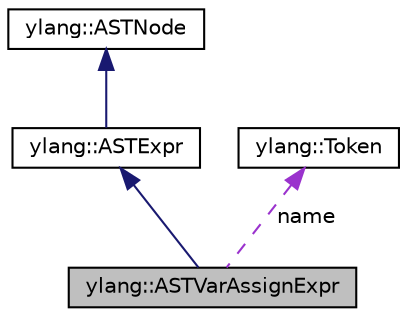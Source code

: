 digraph "ylang::ASTVarAssignExpr"
{
 // LATEX_PDF_SIZE
  edge [fontname="Helvetica",fontsize="10",labelfontname="Helvetica",labelfontsize="10"];
  node [fontname="Helvetica",fontsize="10",shape=record];
  Node1 [label="ylang::ASTVarAssignExpr",height=0.2,width=0.4,color="black", fillcolor="grey75", style="filled", fontcolor="black",tooltip="Class used to represent a variable assignment expression in the AST."];
  Node2 -> Node1 [dir="back",color="midnightblue",fontsize="10",style="solid"];
  Node2 [label="ylang::ASTExpr",height=0.2,width=0.4,color="black", fillcolor="white", style="filled",URL="$d2/d00/classylang_1_1ASTExpr.html",tooltip="Abstract class used to represent an expression in the AST."];
  Node3 -> Node2 [dir="back",color="midnightblue",fontsize="10",style="solid"];
  Node3 [label="ylang::ASTNode",height=0.2,width=0.4,color="black", fillcolor="white", style="filled",URL="$de/d45/classylang_1_1ASTNode.html",tooltip="Abstract class used to represent a node in the AST."];
  Node4 -> Node1 [dir="back",color="darkorchid3",fontsize="10",style="dashed",label=" name" ];
  Node4 [label="ylang::Token",height=0.2,width=0.4,color="black", fillcolor="white", style="filled",URL="$de/ddb/structylang_1_1Token.html",tooltip=" "];
}
